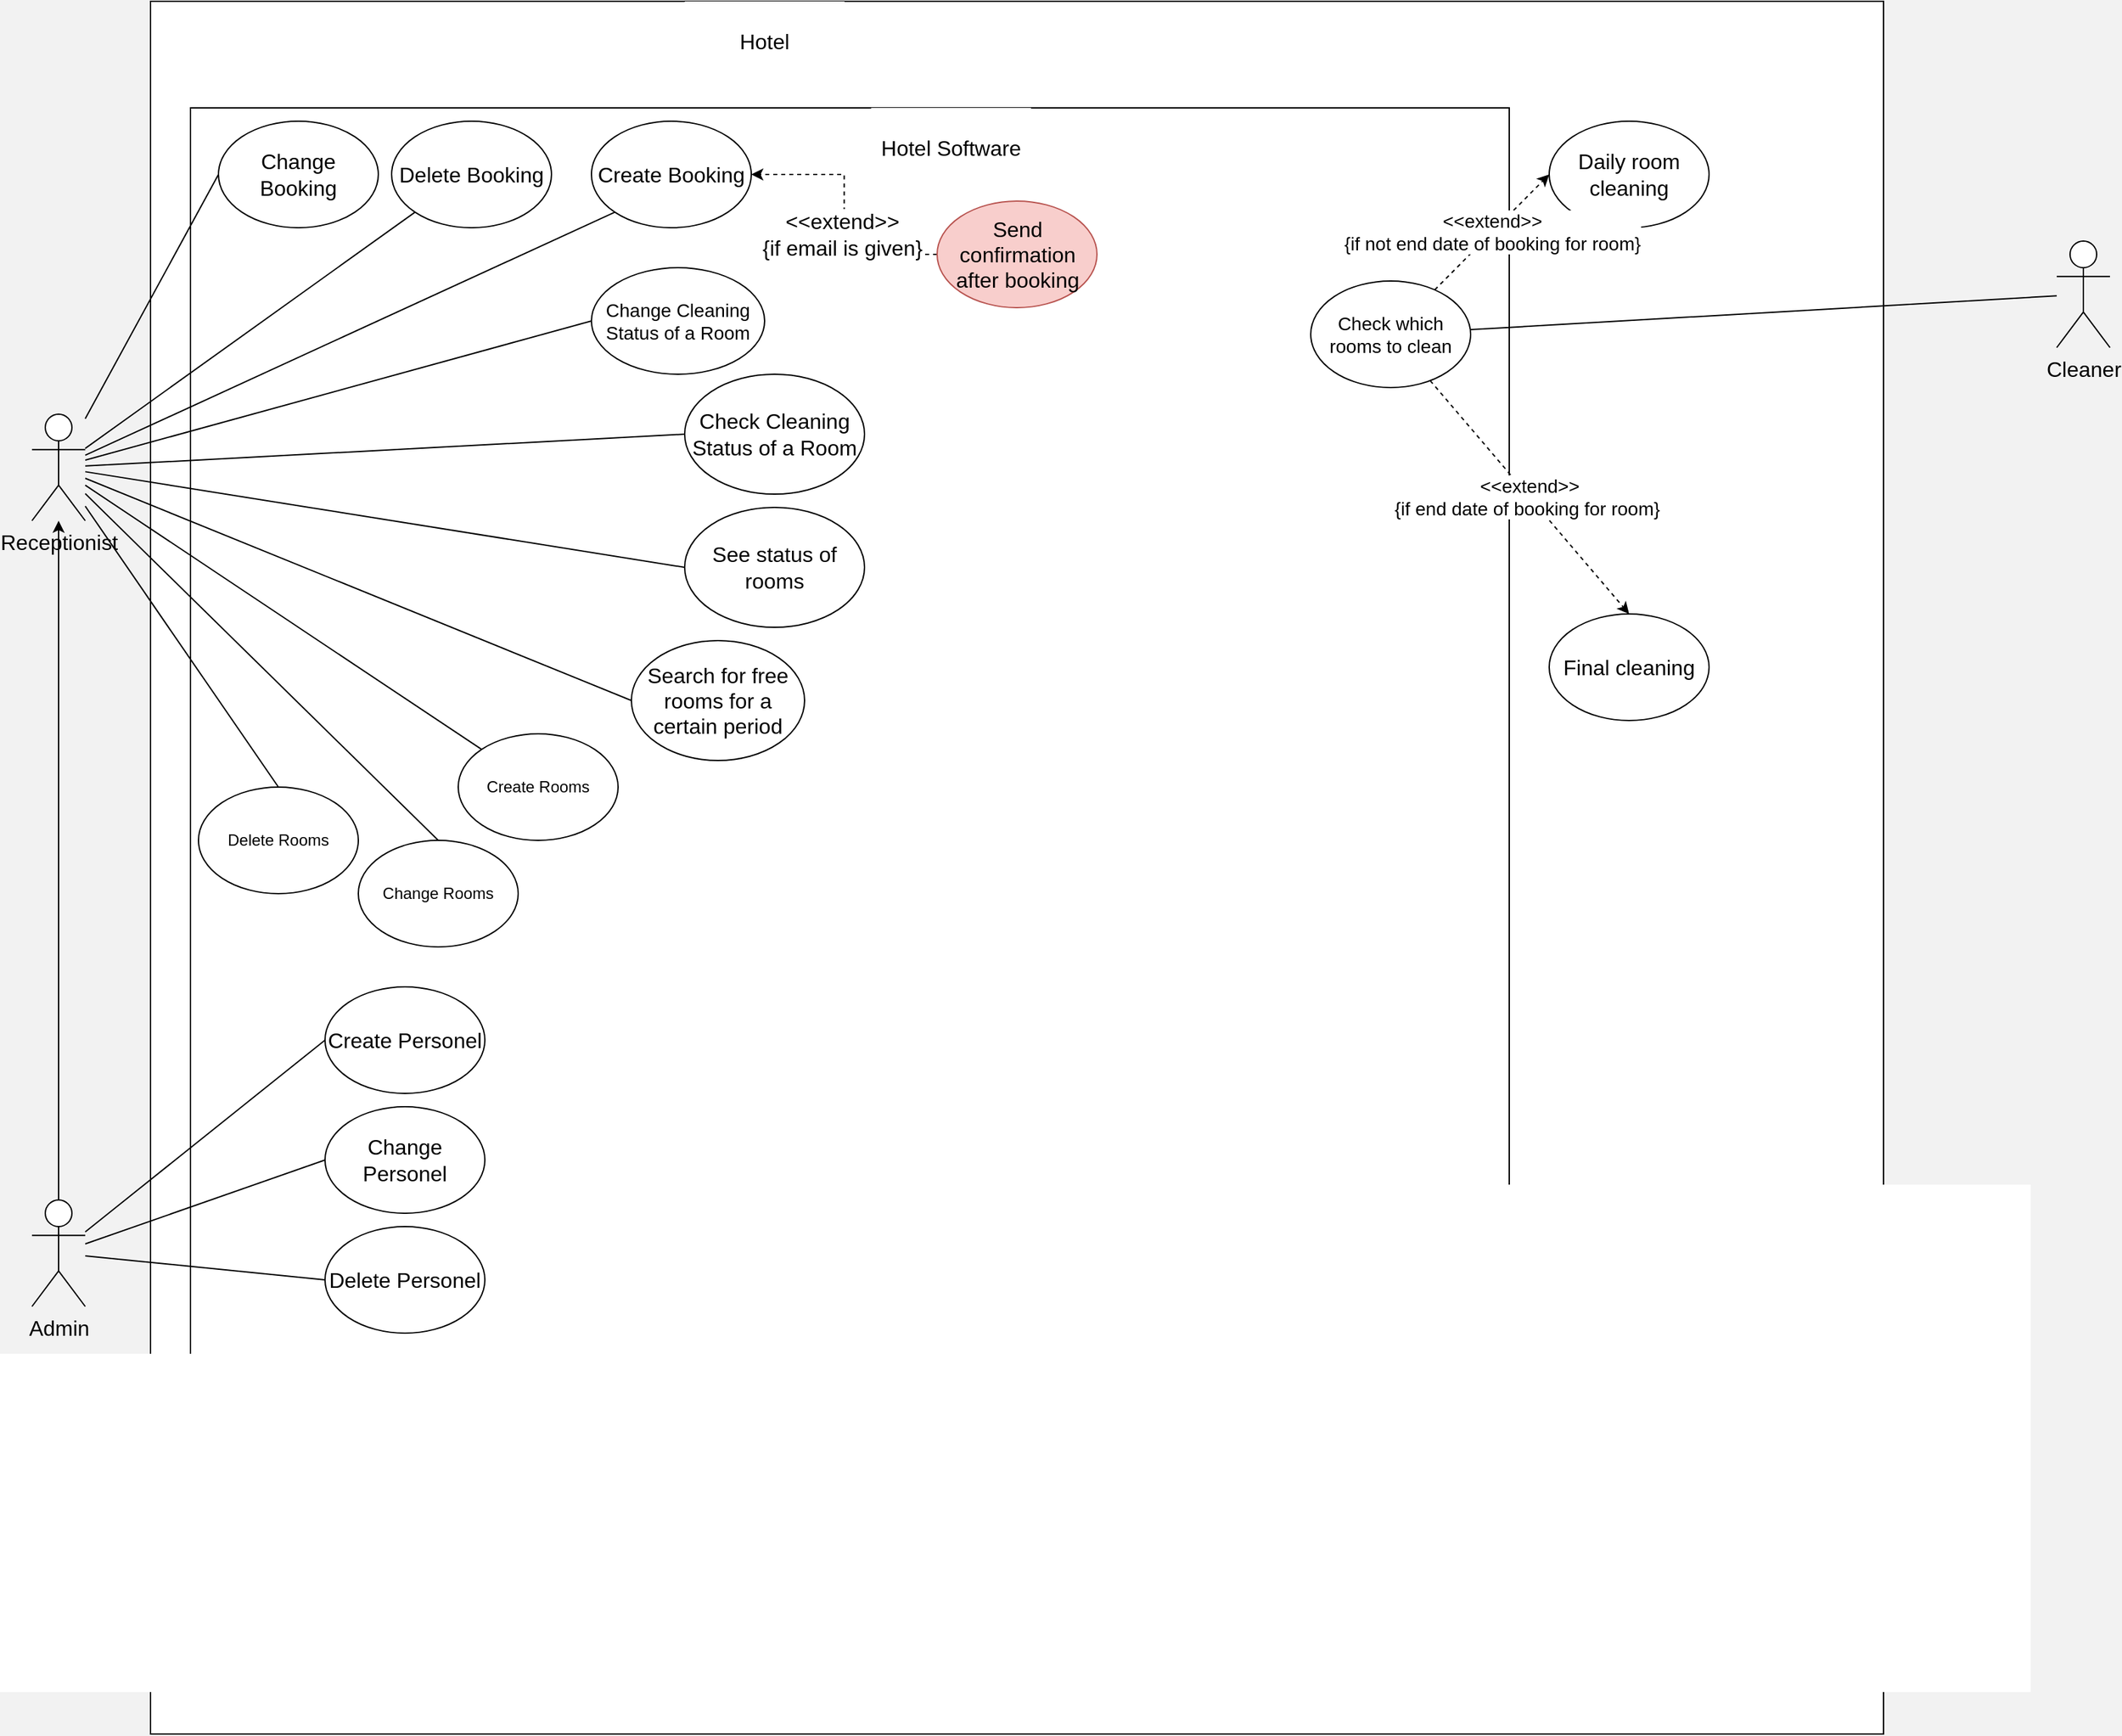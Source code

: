<mxfile version="21.1.8" type="github">
  <diagram name="Page-1" id="0783ab3e-0a74-02c8-0abd-f7b4e66b4bec">
    <mxGraphModel dx="1530" dy="1143" grid="1" gridSize="10" guides="1" tooltips="1" connect="1" arrows="1" fold="1" page="1" pageScale="1" pageWidth="850" pageHeight="1100" background="#F2F2F2" math="0" shadow="0">
      <root>
        <mxCell id="0" />
        <mxCell id="1" parent="0" />
        <mxCell id="9qOzzbonZiy3tQvVrjJE-31" value="" style="whiteSpace=wrap;html=1;aspect=fixed;fontSize=16;" parent="1" vertex="1">
          <mxGeometry x="149" y="20" width="1301" height="1301" as="geometry" />
        </mxCell>
        <mxCell id="9qOzzbonZiy3tQvVrjJE-1" value="" style="whiteSpace=wrap;html=1;aspect=fixed;align=center;flipV=1;flipH=1;" parent="1" vertex="1">
          <mxGeometry x="179" y="100" width="990" height="990" as="geometry" />
        </mxCell>
        <mxCell id="9qOzzbonZiy3tQvVrjJE-2" value="&lt;font style=&quot;font-size: 16px&quot;&gt;Hotel Software&lt;/font&gt;" style="rounded=0;whiteSpace=wrap;html=1;fillColor=default;strokeColor=none;" parent="1" vertex="1">
          <mxGeometry x="690" y="100" width="120" height="60" as="geometry" />
        </mxCell>
        <mxCell id="9qOzzbonZiy3tQvVrjJE-11" value="" style="edgeStyle=orthogonalEdgeStyle;rounded=0;orthogonalLoop=1;jettySize=auto;html=1;fontSize=16;" parent="1" source="9qOzzbonZiy3tQvVrjJE-3" target="9qOzzbonZiy3tQvVrjJE-10" edge="1">
          <mxGeometry relative="1" as="geometry" />
        </mxCell>
        <mxCell id="U_DoTE55FPtf1I-XfE2f-1" style="rounded=0;orthogonalLoop=1;jettySize=auto;html=1;entryX=0;entryY=0.5;entryDx=0;entryDy=0;endArrow=none;endFill=0;" parent="1" source="9qOzzbonZiy3tQvVrjJE-3" target="9qOzzbonZiy3tQvVrjJE-22" edge="1">
          <mxGeometry relative="1" as="geometry" />
        </mxCell>
        <mxCell id="U_DoTE55FPtf1I-XfE2f-6" style="edgeStyle=none;rounded=0;orthogonalLoop=1;jettySize=auto;html=1;entryX=0;entryY=0.5;entryDx=0;entryDy=0;fontSize=14;endArrow=none;endFill=0;" parent="1" source="9qOzzbonZiy3tQvVrjJE-3" target="9qOzzbonZiy3tQvVrjJE-23" edge="1">
          <mxGeometry relative="1" as="geometry" />
        </mxCell>
        <mxCell id="U_DoTE55FPtf1I-XfE2f-7" style="edgeStyle=none;rounded=0;orthogonalLoop=1;jettySize=auto;html=1;entryX=0;entryY=0.5;entryDx=0;entryDy=0;fontSize=14;endArrow=none;endFill=0;" parent="1" source="9qOzzbonZiy3tQvVrjJE-3" target="9qOzzbonZiy3tQvVrjJE-24" edge="1">
          <mxGeometry relative="1" as="geometry" />
        </mxCell>
        <mxCell id="9qOzzbonZiy3tQvVrjJE-3" value="Admin" style="shape=umlActor;verticalLabelPosition=bottom;verticalAlign=top;html=1;outlineConnect=0;fontSize=16;" parent="1" vertex="1">
          <mxGeometry x="60" y="920" width="40" height="80" as="geometry" />
        </mxCell>
        <mxCell id="9qOzzbonZiy3tQvVrjJE-46" style="edgeStyle=none;rounded=0;orthogonalLoop=1;jettySize=auto;html=1;entryX=0;entryY=0.5;entryDx=0;entryDy=0;fontSize=16;endArrow=none;endFill=0;" parent="1" source="9qOzzbonZiy3tQvVrjJE-10" target="9qOzzbonZiy3tQvVrjJE-17" edge="1">
          <mxGeometry relative="1" as="geometry" />
        </mxCell>
        <mxCell id="9qOzzbonZiy3tQvVrjJE-47" style="edgeStyle=none;rounded=0;orthogonalLoop=1;jettySize=auto;html=1;entryX=0;entryY=1;entryDx=0;entryDy=0;fontSize=16;endArrow=none;endFill=0;" parent="1" source="9qOzzbonZiy3tQvVrjJE-10" target="9qOzzbonZiy3tQvVrjJE-16" edge="1">
          <mxGeometry relative="1" as="geometry" />
        </mxCell>
        <mxCell id="9qOzzbonZiy3tQvVrjJE-48" style="edgeStyle=none;rounded=0;orthogonalLoop=1;jettySize=auto;html=1;entryX=0;entryY=1;entryDx=0;entryDy=0;fontSize=16;endArrow=none;endFill=0;" parent="1" source="9qOzzbonZiy3tQvVrjJE-10" target="9qOzzbonZiy3tQvVrjJE-18" edge="1">
          <mxGeometry relative="1" as="geometry" />
        </mxCell>
        <mxCell id="9qOzzbonZiy3tQvVrjJE-49" style="edgeStyle=none;rounded=0;orthogonalLoop=1;jettySize=auto;html=1;entryX=0;entryY=0.5;entryDx=0;entryDy=0;fontSize=16;endArrow=none;endFill=0;" parent="1" source="9qOzzbonZiy3tQvVrjJE-10" target="9qOzzbonZiy3tQvVrjJE-20" edge="1">
          <mxGeometry relative="1" as="geometry" />
        </mxCell>
        <mxCell id="9qOzzbonZiy3tQvVrjJE-50" style="edgeStyle=none;rounded=0;orthogonalLoop=1;jettySize=auto;html=1;entryX=0;entryY=0.5;entryDx=0;entryDy=0;fontSize=16;endArrow=none;endFill=0;" parent="1" source="9qOzzbonZiy3tQvVrjJE-10" target="9qOzzbonZiy3tQvVrjJE-25" edge="1">
          <mxGeometry relative="1" as="geometry" />
        </mxCell>
        <mxCell id="9qOzzbonZiy3tQvVrjJE-52" style="edgeStyle=none;rounded=0;orthogonalLoop=1;jettySize=auto;html=1;entryX=0;entryY=0.5;entryDx=0;entryDy=0;fontSize=16;endArrow=none;endFill=0;" parent="1" source="9qOzzbonZiy3tQvVrjJE-10" target="9qOzzbonZiy3tQvVrjJE-51" edge="1">
          <mxGeometry relative="1" as="geometry" />
        </mxCell>
        <mxCell id="U_DoTE55FPtf1I-XfE2f-5" style="rounded=0;orthogonalLoop=1;jettySize=auto;html=1;entryX=0;entryY=0.5;entryDx=0;entryDy=0;endArrow=none;endFill=0;" parent="1" source="9qOzzbonZiy3tQvVrjJE-10" target="U_DoTE55FPtf1I-XfE2f-4" edge="1">
          <mxGeometry relative="1" as="geometry" />
        </mxCell>
        <mxCell id="dQkOIynp0WLWfCFaBARM-6" style="rounded=0;orthogonalLoop=1;jettySize=auto;html=1;entryX=0.5;entryY=0;entryDx=0;entryDy=0;endArrow=none;endFill=0;" edge="1" parent="1" source="9qOzzbonZiy3tQvVrjJE-10" target="dQkOIynp0WLWfCFaBARM-5">
          <mxGeometry relative="1" as="geometry" />
        </mxCell>
        <mxCell id="dQkOIynp0WLWfCFaBARM-7" style="rounded=0;orthogonalLoop=1;jettySize=auto;html=1;entryX=0;entryY=0;entryDx=0;entryDy=0;endArrow=none;endFill=0;" edge="1" parent="1" source="9qOzzbonZiy3tQvVrjJE-10" target="dQkOIynp0WLWfCFaBARM-4">
          <mxGeometry relative="1" as="geometry" />
        </mxCell>
        <mxCell id="dQkOIynp0WLWfCFaBARM-8" style="rounded=0;orthogonalLoop=1;jettySize=auto;html=1;endArrow=none;endFill=0;entryX=0.5;entryY=0;entryDx=0;entryDy=0;" edge="1" parent="1" source="9qOzzbonZiy3tQvVrjJE-10" target="dQkOIynp0WLWfCFaBARM-3">
          <mxGeometry relative="1" as="geometry" />
        </mxCell>
        <mxCell id="9qOzzbonZiy3tQvVrjJE-10" value="Receptionist" style="shape=umlActor;verticalLabelPosition=bottom;verticalAlign=top;html=1;outlineConnect=0;fontSize=16;" parent="1" vertex="1">
          <mxGeometry x="60" y="330" width="40" height="80" as="geometry" />
        </mxCell>
        <mxCell id="9qOzzbonZiy3tQvVrjJE-16" value="Create Booking" style="ellipse;whiteSpace=wrap;html=1;fontSize=16;" parent="1" vertex="1">
          <mxGeometry x="480" y="110" width="120" height="80" as="geometry" />
        </mxCell>
        <mxCell id="9qOzzbonZiy3tQvVrjJE-17" value="Change Booking" style="ellipse;whiteSpace=wrap;html=1;fontSize=16;" parent="1" vertex="1">
          <mxGeometry x="200" y="110" width="120" height="80" as="geometry" />
        </mxCell>
        <mxCell id="9qOzzbonZiy3tQvVrjJE-18" value="Delete Booking" style="ellipse;whiteSpace=wrap;html=1;fontSize=16;" parent="1" vertex="1">
          <mxGeometry x="330" y="110" width="120" height="80" as="geometry" />
        </mxCell>
        <mxCell id="9qOzzbonZiy3tQvVrjJE-20" value="Check Cleaning Status of a Room" style="ellipse;whiteSpace=wrap;html=1;fontSize=16;" parent="1" vertex="1">
          <mxGeometry x="550" y="300" width="135" height="90" as="geometry" />
        </mxCell>
        <mxCell id="9qOzzbonZiy3tQvVrjJE-22" value="Create Personel" style="ellipse;whiteSpace=wrap;html=1;fontSize=16;" parent="1" vertex="1">
          <mxGeometry x="280" y="760" width="120" height="80" as="geometry" />
        </mxCell>
        <mxCell id="9qOzzbonZiy3tQvVrjJE-23" value="Change Personel" style="ellipse;whiteSpace=wrap;html=1;fontSize=16;" parent="1" vertex="1">
          <mxGeometry x="280" y="850" width="120" height="80" as="geometry" />
        </mxCell>
        <mxCell id="9qOzzbonZiy3tQvVrjJE-24" value="Delete Personel" style="ellipse;whiteSpace=wrap;html=1;fontSize=16;" parent="1" vertex="1">
          <mxGeometry x="280" y="940" width="120" height="80" as="geometry" />
        </mxCell>
        <mxCell id="9qOzzbonZiy3tQvVrjJE-25" value="Search for free rooms for a certain period" style="ellipse;whiteSpace=wrap;html=1;fontSize=16;" parent="1" vertex="1">
          <mxGeometry x="510" y="500" width="130" height="90" as="geometry" />
        </mxCell>
        <mxCell id="9qOzzbonZiy3tQvVrjJE-30" value="Daily room cleaning" style="ellipse;whiteSpace=wrap;html=1;fontSize=16;" parent="1" vertex="1">
          <mxGeometry x="1199" y="110" width="120" height="80" as="geometry" />
        </mxCell>
        <mxCell id="9qOzzbonZiy3tQvVrjJE-33" value="Hotel" style="rounded=0;whiteSpace=wrap;html=1;fontSize=16;strokeColor=none;" parent="1" vertex="1">
          <mxGeometry x="550" y="20" width="120" height="60" as="geometry" />
        </mxCell>
        <mxCell id="U_DoTE55FPtf1I-XfE2f-10" style="edgeStyle=none;rounded=0;orthogonalLoop=1;jettySize=auto;html=1;fontSize=14;endArrow=none;endFill=0;" parent="1" source="9qOzzbonZiy3tQvVrjJE-34" target="U_DoTE55FPtf1I-XfE2f-8" edge="1">
          <mxGeometry relative="1" as="geometry" />
        </mxCell>
        <mxCell id="9qOzzbonZiy3tQvVrjJE-34" value="Cleaner" style="shape=umlActor;verticalLabelPosition=bottom;verticalAlign=top;html=1;outlineConnect=0;fontSize=16;" parent="1" vertex="1">
          <mxGeometry x="1580" y="200" width="40" height="80" as="geometry" />
        </mxCell>
        <mxCell id="9qOzzbonZiy3tQvVrjJE-36" value="Final cleaning" style="ellipse;whiteSpace=wrap;html=1;fontSize=16;" parent="1" vertex="1">
          <mxGeometry x="1199" y="480" width="120" height="80" as="geometry" />
        </mxCell>
        <mxCell id="9qOzzbonZiy3tQvVrjJE-39" style="edgeStyle=orthogonalEdgeStyle;rounded=0;orthogonalLoop=1;jettySize=auto;html=1;entryX=1;entryY=0.5;entryDx=0;entryDy=0;fontSize=16;dashed=1;" parent="1" source="9qOzzbonZiy3tQvVrjJE-37" target="9qOzzbonZiy3tQvVrjJE-16" edge="1">
          <mxGeometry relative="1" as="geometry" />
        </mxCell>
        <mxCell id="9qOzzbonZiy3tQvVrjJE-40" value="&amp;lt;&amp;lt;extend&amp;gt;&amp;gt;&lt;br&gt;{if email is given}" style="edgeLabel;html=1;align=center;verticalAlign=middle;resizable=0;points=[];fontSize=16;" parent="9qOzzbonZiy3tQvVrjJE-39" vertex="1" connectable="0">
          <mxGeometry x="-0.148" y="2" relative="1" as="geometry">
            <mxPoint as="offset" />
          </mxGeometry>
        </mxCell>
        <mxCell id="9qOzzbonZiy3tQvVrjJE-37" value="Send confirmation after booking" style="ellipse;whiteSpace=wrap;html=1;fontSize=16;color=pink;fillColor=#f8cecc;strokeColor=#b85450;" parent="1" vertex="1">
          <mxGeometry x="739.5" y="170" width="120" height="80" as="geometry" />
        </mxCell>
        <mxCell id="9qOzzbonZiy3tQvVrjJE-51" value="See status of rooms" style="ellipse;whiteSpace=wrap;html=1;fontSize=16;" parent="1" vertex="1">
          <mxGeometry x="550" y="400" width="135" height="90" as="geometry" />
        </mxCell>
        <mxCell id="U_DoTE55FPtf1I-XfE2f-4" value="&lt;font style=&quot;font-size: 14px&quot;&gt;Change Cleaning Status of a Room&lt;/font&gt;" style="ellipse;whiteSpace=wrap;html=1;" parent="1" vertex="1">
          <mxGeometry x="480" y="220" width="130" height="80" as="geometry" />
        </mxCell>
        <mxCell id="U_DoTE55FPtf1I-XfE2f-11" value="&amp;lt;&amp;lt;extend&amp;gt;&amp;gt;&lt;br&gt;{if end date of booking for room}&amp;nbsp;" style="rounded=0;orthogonalLoop=1;jettySize=auto;html=1;entryX=0.5;entryY=0;entryDx=0;entryDy=0;fontSize=14;endArrow=classic;endFill=1;dashed=1;" parent="1" source="U_DoTE55FPtf1I-XfE2f-8" target="9qOzzbonZiy3tQvVrjJE-36" edge="1">
          <mxGeometry relative="1" as="geometry" />
        </mxCell>
        <mxCell id="U_DoTE55FPtf1I-XfE2f-12" value="&amp;lt;&amp;lt;extend&amp;gt;&amp;gt;&lt;br&gt;{if not end date of booking for room}" style="edgeStyle=none;rounded=0;orthogonalLoop=1;jettySize=auto;html=1;entryX=0;entryY=0.5;entryDx=0;entryDy=0;dashed=1;fontSize=14;endArrow=classic;endFill=1;" parent="1" source="U_DoTE55FPtf1I-XfE2f-8" target="9qOzzbonZiy3tQvVrjJE-30" edge="1">
          <mxGeometry relative="1" as="geometry" />
        </mxCell>
        <mxCell id="U_DoTE55FPtf1I-XfE2f-8" value="Check which rooms to clean" style="ellipse;whiteSpace=wrap;html=1;fontSize=14;" parent="1" vertex="1">
          <mxGeometry x="1020" y="230" width="120" height="80" as="geometry" />
        </mxCell>
        <mxCell id="dQkOIynp0WLWfCFaBARM-3" value="Change Rooms" style="ellipse;whiteSpace=wrap;html=1;" vertex="1" parent="1">
          <mxGeometry x="305" y="650" width="120" height="80" as="geometry" />
        </mxCell>
        <mxCell id="dQkOIynp0WLWfCFaBARM-4" value="Create Rooms" style="ellipse;whiteSpace=wrap;html=1;" vertex="1" parent="1">
          <mxGeometry x="380" y="570" width="120" height="80" as="geometry" />
        </mxCell>
        <mxCell id="dQkOIynp0WLWfCFaBARM-5" value="Delete Rooms" style="ellipse;whiteSpace=wrap;html=1;" vertex="1" parent="1">
          <mxGeometry x="185" y="610" width="120" height="80" as="geometry" />
        </mxCell>
      </root>
    </mxGraphModel>
  </diagram>
</mxfile>
